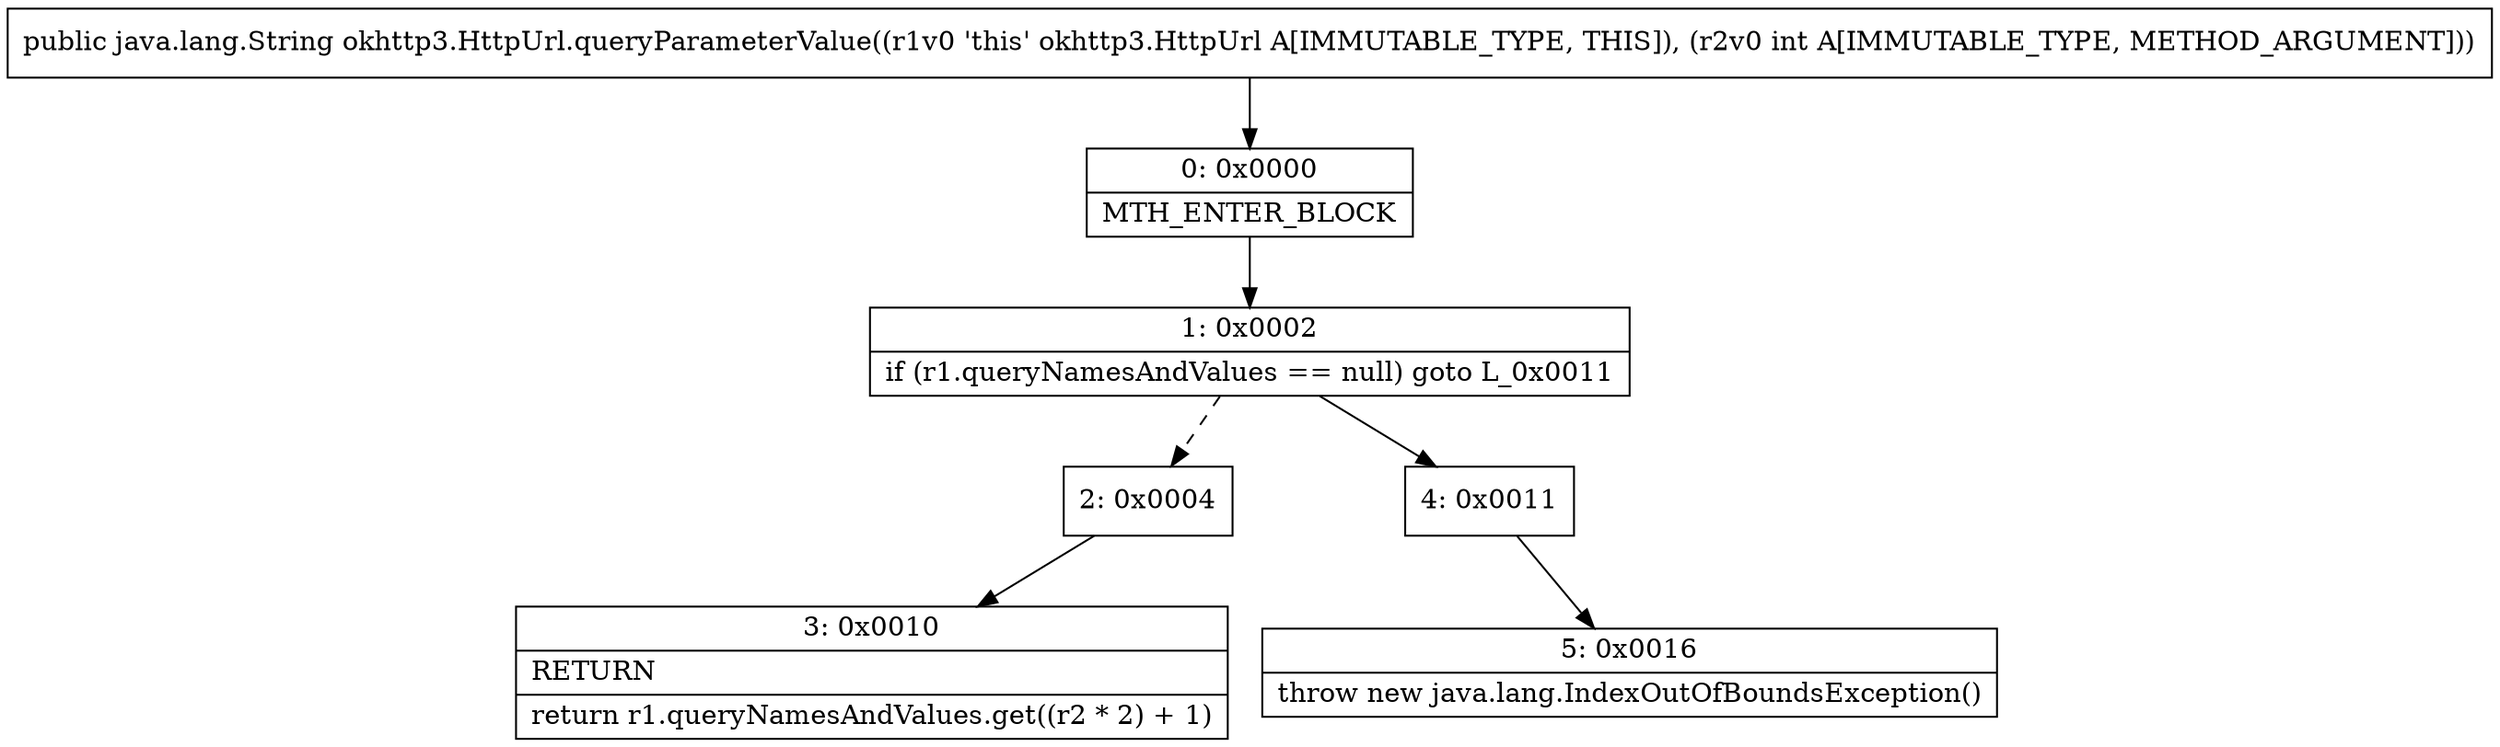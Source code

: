 digraph "CFG forokhttp3.HttpUrl.queryParameterValue(I)Ljava\/lang\/String;" {
Node_0 [shape=record,label="{0\:\ 0x0000|MTH_ENTER_BLOCK\l}"];
Node_1 [shape=record,label="{1\:\ 0x0002|if (r1.queryNamesAndValues == null) goto L_0x0011\l}"];
Node_2 [shape=record,label="{2\:\ 0x0004}"];
Node_3 [shape=record,label="{3\:\ 0x0010|RETURN\l|return r1.queryNamesAndValues.get((r2 * 2) + 1)\l}"];
Node_4 [shape=record,label="{4\:\ 0x0011}"];
Node_5 [shape=record,label="{5\:\ 0x0016|throw new java.lang.IndexOutOfBoundsException()\l}"];
MethodNode[shape=record,label="{public java.lang.String okhttp3.HttpUrl.queryParameterValue((r1v0 'this' okhttp3.HttpUrl A[IMMUTABLE_TYPE, THIS]), (r2v0 int A[IMMUTABLE_TYPE, METHOD_ARGUMENT])) }"];
MethodNode -> Node_0;
Node_0 -> Node_1;
Node_1 -> Node_2[style=dashed];
Node_1 -> Node_4;
Node_2 -> Node_3;
Node_4 -> Node_5;
}

